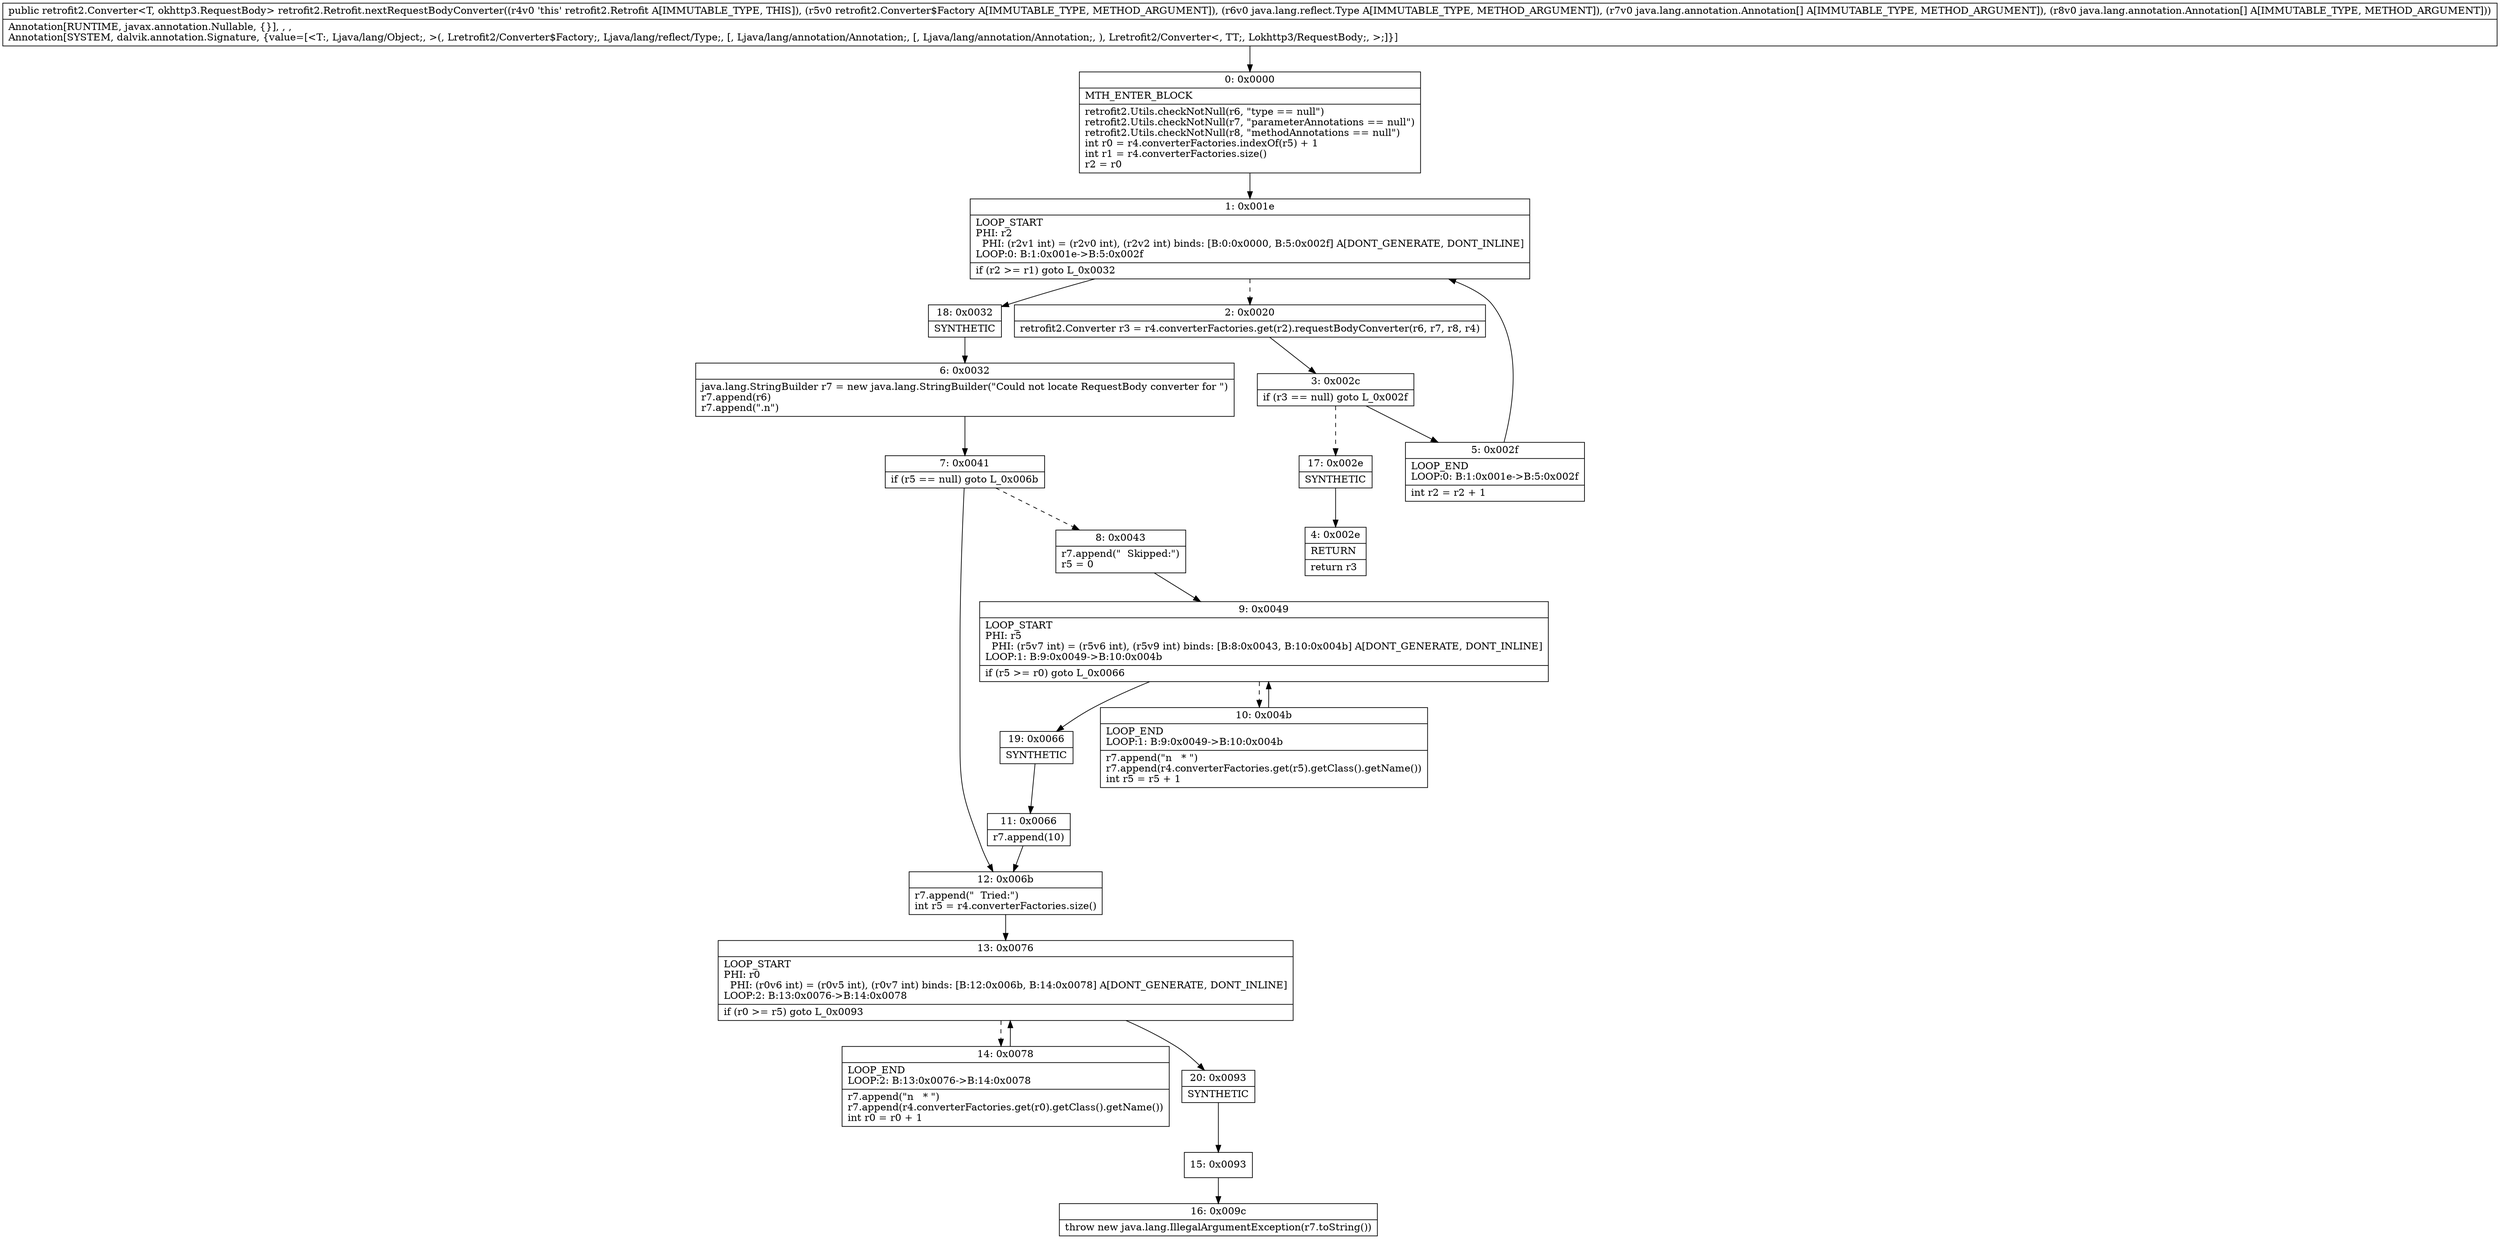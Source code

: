 digraph "CFG forretrofit2.Retrofit.nextRequestBodyConverter(Lretrofit2\/Converter$Factory;Ljava\/lang\/reflect\/Type;[Ljava\/lang\/annotation\/Annotation;[Ljava\/lang\/annotation\/Annotation;)Lretrofit2\/Converter;" {
Node_0 [shape=record,label="{0\:\ 0x0000|MTH_ENTER_BLOCK\l|retrofit2.Utils.checkNotNull(r6, \"type == null\")\lretrofit2.Utils.checkNotNull(r7, \"parameterAnnotations == null\")\lretrofit2.Utils.checkNotNull(r8, \"methodAnnotations == null\")\lint r0 = r4.converterFactories.indexOf(r5) + 1\lint r1 = r4.converterFactories.size()\lr2 = r0\l}"];
Node_1 [shape=record,label="{1\:\ 0x001e|LOOP_START\lPHI: r2 \l  PHI: (r2v1 int) = (r2v0 int), (r2v2 int) binds: [B:0:0x0000, B:5:0x002f] A[DONT_GENERATE, DONT_INLINE]\lLOOP:0: B:1:0x001e\-\>B:5:0x002f\l|if (r2 \>= r1) goto L_0x0032\l}"];
Node_2 [shape=record,label="{2\:\ 0x0020|retrofit2.Converter r3 = r4.converterFactories.get(r2).requestBodyConverter(r6, r7, r8, r4)\l}"];
Node_3 [shape=record,label="{3\:\ 0x002c|if (r3 == null) goto L_0x002f\l}"];
Node_4 [shape=record,label="{4\:\ 0x002e|RETURN\l|return r3\l}"];
Node_5 [shape=record,label="{5\:\ 0x002f|LOOP_END\lLOOP:0: B:1:0x001e\-\>B:5:0x002f\l|int r2 = r2 + 1\l}"];
Node_6 [shape=record,label="{6\:\ 0x0032|java.lang.StringBuilder r7 = new java.lang.StringBuilder(\"Could not locate RequestBody converter for \")\lr7.append(r6)\lr7.append(\".n\")\l}"];
Node_7 [shape=record,label="{7\:\ 0x0041|if (r5 == null) goto L_0x006b\l}"];
Node_8 [shape=record,label="{8\:\ 0x0043|r7.append(\"  Skipped:\")\lr5 = 0\l}"];
Node_9 [shape=record,label="{9\:\ 0x0049|LOOP_START\lPHI: r5 \l  PHI: (r5v7 int) = (r5v6 int), (r5v9 int) binds: [B:8:0x0043, B:10:0x004b] A[DONT_GENERATE, DONT_INLINE]\lLOOP:1: B:9:0x0049\-\>B:10:0x004b\l|if (r5 \>= r0) goto L_0x0066\l}"];
Node_10 [shape=record,label="{10\:\ 0x004b|LOOP_END\lLOOP:1: B:9:0x0049\-\>B:10:0x004b\l|r7.append(\"n   * \")\lr7.append(r4.converterFactories.get(r5).getClass().getName())\lint r5 = r5 + 1\l}"];
Node_11 [shape=record,label="{11\:\ 0x0066|r7.append(10)\l}"];
Node_12 [shape=record,label="{12\:\ 0x006b|r7.append(\"  Tried:\")\lint r5 = r4.converterFactories.size()\l}"];
Node_13 [shape=record,label="{13\:\ 0x0076|LOOP_START\lPHI: r0 \l  PHI: (r0v6 int) = (r0v5 int), (r0v7 int) binds: [B:12:0x006b, B:14:0x0078] A[DONT_GENERATE, DONT_INLINE]\lLOOP:2: B:13:0x0076\-\>B:14:0x0078\l|if (r0 \>= r5) goto L_0x0093\l}"];
Node_14 [shape=record,label="{14\:\ 0x0078|LOOP_END\lLOOP:2: B:13:0x0076\-\>B:14:0x0078\l|r7.append(\"n   * \")\lr7.append(r4.converterFactories.get(r0).getClass().getName())\lint r0 = r0 + 1\l}"];
Node_15 [shape=record,label="{15\:\ 0x0093}"];
Node_16 [shape=record,label="{16\:\ 0x009c|throw new java.lang.IllegalArgumentException(r7.toString())\l}"];
Node_17 [shape=record,label="{17\:\ 0x002e|SYNTHETIC\l}"];
Node_18 [shape=record,label="{18\:\ 0x0032|SYNTHETIC\l}"];
Node_19 [shape=record,label="{19\:\ 0x0066|SYNTHETIC\l}"];
Node_20 [shape=record,label="{20\:\ 0x0093|SYNTHETIC\l}"];
MethodNode[shape=record,label="{public retrofit2.Converter\<T, okhttp3.RequestBody\> retrofit2.Retrofit.nextRequestBodyConverter((r4v0 'this' retrofit2.Retrofit A[IMMUTABLE_TYPE, THIS]), (r5v0 retrofit2.Converter$Factory A[IMMUTABLE_TYPE, METHOD_ARGUMENT]), (r6v0 java.lang.reflect.Type A[IMMUTABLE_TYPE, METHOD_ARGUMENT]), (r7v0 java.lang.annotation.Annotation[] A[IMMUTABLE_TYPE, METHOD_ARGUMENT]), (r8v0 java.lang.annotation.Annotation[] A[IMMUTABLE_TYPE, METHOD_ARGUMENT]))  | Annotation[RUNTIME, javax.annotation.Nullable, \{\}], , , \lAnnotation[SYSTEM, dalvik.annotation.Signature, \{value=[\<T:, Ljava\/lang\/Object;, \>(, Lretrofit2\/Converter$Factory;, Ljava\/lang\/reflect\/Type;, [, Ljava\/lang\/annotation\/Annotation;, [, Ljava\/lang\/annotation\/Annotation;, ), Lretrofit2\/Converter\<, TT;, Lokhttp3\/RequestBody;, \>;]\}]\l}"];
MethodNode -> Node_0;
Node_0 -> Node_1;
Node_1 -> Node_2[style=dashed];
Node_1 -> Node_18;
Node_2 -> Node_3;
Node_3 -> Node_5;
Node_3 -> Node_17[style=dashed];
Node_5 -> Node_1;
Node_6 -> Node_7;
Node_7 -> Node_8[style=dashed];
Node_7 -> Node_12;
Node_8 -> Node_9;
Node_9 -> Node_10[style=dashed];
Node_9 -> Node_19;
Node_10 -> Node_9;
Node_11 -> Node_12;
Node_12 -> Node_13;
Node_13 -> Node_14[style=dashed];
Node_13 -> Node_20;
Node_14 -> Node_13;
Node_15 -> Node_16;
Node_17 -> Node_4;
Node_18 -> Node_6;
Node_19 -> Node_11;
Node_20 -> Node_15;
}

